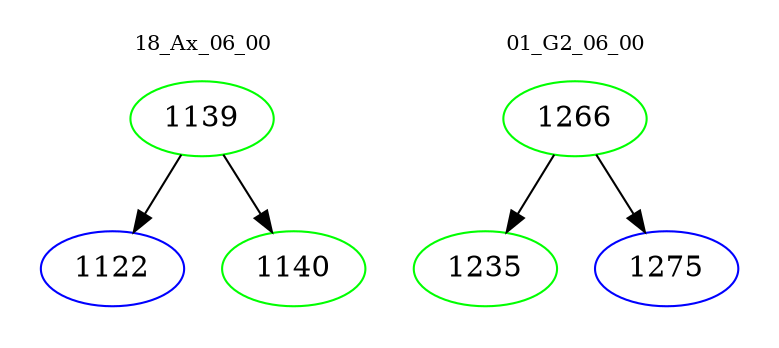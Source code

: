 digraph{
subgraph cluster_0 {
color = white
label = "18_Ax_06_00";
fontsize=10;
T0_1139 [label="1139", color="green"]
T0_1139 -> T0_1122 [color="black"]
T0_1122 [label="1122", color="blue"]
T0_1139 -> T0_1140 [color="black"]
T0_1140 [label="1140", color="green"]
}
subgraph cluster_1 {
color = white
label = "01_G2_06_00";
fontsize=10;
T1_1266 [label="1266", color="green"]
T1_1266 -> T1_1235 [color="black"]
T1_1235 [label="1235", color="green"]
T1_1266 -> T1_1275 [color="black"]
T1_1275 [label="1275", color="blue"]
}
}
